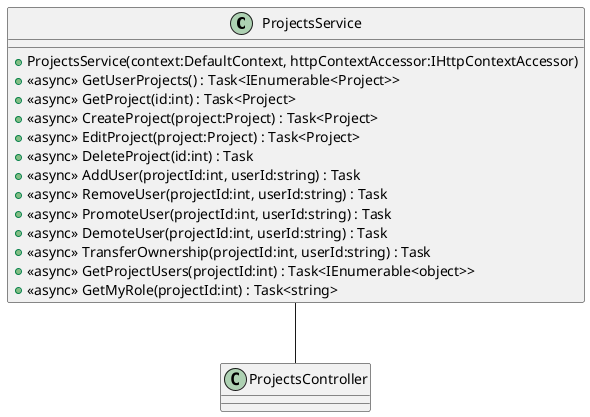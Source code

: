 @startuml
class ProjectsService {
    + ProjectsService(context:DefaultContext, httpContextAccessor:IHttpContextAccessor)
    + <<async>> GetUserProjects() : Task<IEnumerable<Project>>
    + <<async>> GetProject(id:int) : Task<Project>
    + <<async>> CreateProject(project:Project) : Task<Project>
    + <<async>> EditProject(project:Project) : Task<Project>
    + <<async>> DeleteProject(id:int) : Task
    + <<async>> AddUser(projectId:int, userId:string) : Task
    + <<async>> RemoveUser(projectId:int, userId:string) : Task
    + <<async>> PromoteUser(projectId:int, userId:string) : Task
    + <<async>> DemoteUser(projectId:int, userId:string) : Task
    + <<async>> TransferOwnership(projectId:int, userId:string) : Task
    + <<async>> GetProjectUsers(projectId:int) : Task<IEnumerable<object>>
    + <<async>> GetMyRole(projectId:int) : Task<string>
}

ProjectsService -- ProjectsController
@enduml

